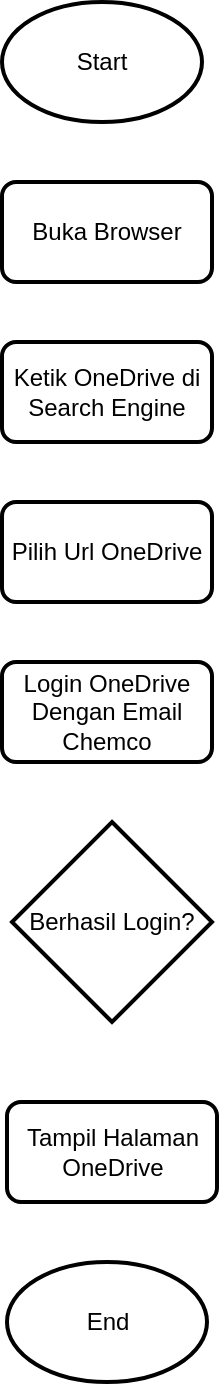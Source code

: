 <mxfile version="21.0.10" type="github">
  <diagram name="Page-1" id="MvgjNugQbTfpoulVQ2YX">
    <mxGraphModel dx="1114" dy="559" grid="1" gridSize="10" guides="1" tooltips="1" connect="1" arrows="1" fold="1" page="1" pageScale="1" pageWidth="827" pageHeight="1169" math="0" shadow="0">
      <root>
        <mxCell id="0" />
        <mxCell id="1" parent="0" />
        <mxCell id="4oqKoZF-4UbTQeLsqpPX-1" value="&lt;div&gt;Start&lt;/div&gt;" style="strokeWidth=2;html=1;shape=mxgraph.flowchart.start_1;whiteSpace=wrap;" vertex="1" parent="1">
          <mxGeometry x="350" y="10" width="100" height="60" as="geometry" />
        </mxCell>
        <mxCell id="4oqKoZF-4UbTQeLsqpPX-2" value="Buka Browser" style="rounded=1;whiteSpace=wrap;html=1;absoluteArcSize=1;arcSize=14;strokeWidth=2;" vertex="1" parent="1">
          <mxGeometry x="350" y="100" width="105" height="50" as="geometry" />
        </mxCell>
        <mxCell id="4oqKoZF-4UbTQeLsqpPX-7" value="Ketik OneDrive di Search Engine" style="rounded=1;whiteSpace=wrap;html=1;absoluteArcSize=1;arcSize=14;strokeWidth=2;" vertex="1" parent="1">
          <mxGeometry x="350" y="180" width="105" height="50" as="geometry" />
        </mxCell>
        <mxCell id="4oqKoZF-4UbTQeLsqpPX-9" value="Pilih Url OneDrive" style="rounded=1;whiteSpace=wrap;html=1;absoluteArcSize=1;arcSize=14;strokeWidth=2;" vertex="1" parent="1">
          <mxGeometry x="350" y="260" width="105" height="50" as="geometry" />
        </mxCell>
        <mxCell id="4oqKoZF-4UbTQeLsqpPX-11" value="Login OneDrive Dengan Email Chemco" style="rounded=1;whiteSpace=wrap;html=1;absoluteArcSize=1;arcSize=14;strokeWidth=2;" vertex="1" parent="1">
          <mxGeometry x="350" y="340" width="105" height="50" as="geometry" />
        </mxCell>
        <mxCell id="4oqKoZF-4UbTQeLsqpPX-12" value="Berhasil Login?" style="strokeWidth=2;html=1;shape=mxgraph.flowchart.decision;whiteSpace=wrap;" vertex="1" parent="1">
          <mxGeometry x="355" y="420" width="100" height="100" as="geometry" />
        </mxCell>
        <mxCell id="4oqKoZF-4UbTQeLsqpPX-13" value="Tampil Halaman OneDrive" style="rounded=1;whiteSpace=wrap;html=1;absoluteArcSize=1;arcSize=14;strokeWidth=2;" vertex="1" parent="1">
          <mxGeometry x="352.5" y="560" width="105" height="50" as="geometry" />
        </mxCell>
        <mxCell id="4oqKoZF-4UbTQeLsqpPX-15" value="&lt;div&gt;End&lt;/div&gt;" style="strokeWidth=2;html=1;shape=mxgraph.flowchart.start_1;whiteSpace=wrap;" vertex="1" parent="1">
          <mxGeometry x="352.5" y="640" width="100" height="60" as="geometry" />
        </mxCell>
      </root>
    </mxGraphModel>
  </diagram>
</mxfile>
